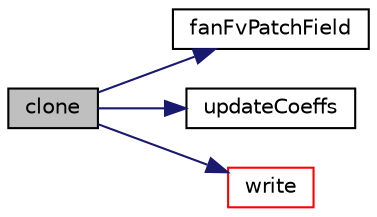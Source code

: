 digraph "clone"
{
  bgcolor="transparent";
  edge [fontname="Helvetica",fontsize="10",labelfontname="Helvetica",labelfontsize="10"];
  node [fontname="Helvetica",fontsize="10",shape=record];
  rankdir="LR";
  Node353 [label="clone",height=0.2,width=0.4,color="black", fillcolor="grey75", style="filled", fontcolor="black"];
  Node353 -> Node354 [color="midnightblue",fontsize="10",style="solid",fontname="Helvetica"];
  Node354 [label="fanFvPatchField",height=0.2,width=0.4,color="black",URL="$a22881.html#a3b6bf622ea265b484de27cbeca80ba7a",tooltip="Construct from patch and internal field. "];
  Node353 -> Node355 [color="midnightblue",fontsize="10",style="solid",fontname="Helvetica"];
  Node355 [label="updateCoeffs",height=0.2,width=0.4,color="black",URL="$a22881.html#a7e24eafac629d3733181cd942d4c902f",tooltip="Update the coefficients associated with the patch field. "];
  Node353 -> Node356 [color="midnightblue",fontsize="10",style="solid",fontname="Helvetica"];
  Node356 [label="write",height=0.2,width=0.4,color="red",URL="$a22881.html#a293fdfec8bdfbd5c3913ab4c9f3454ff",tooltip="Write. "];
}
